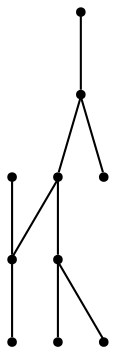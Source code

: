 graph {
  node [shape=point,comment="{\"directed\":false,\"doi\":\"10.1007/978-3-642-18469-7_4\",\"figure\":\"1 (1)\"}"]

  v0 [pos="799.2835552643879,785.5295885555241"]
  v1 [pos="774.8259121871889,864.5422918142303"]
  v2 [pos="747.7410170364187,785.5295885555241"]
  v3 [pos="673.3046262556054,864.5422918142303"]
  v4 [pos="699.4511580086437,785.5295885555241"]
  v5 [pos="646.9703836445411,785.5295885555241"]
  v6 [pos="671.9284829584772,950.1809102608522"]
  v7 [pos="586.2952985734114,864.5422918142303"]
  v8 [pos="604.2476468810212,785.5295885555241"]
  v9 [pos="562.7758916323457,785.5295885555241"]

  v0 -- v1 [id="-1",pos="799.2835552643879,785.5295885555241 774.8259121871889,864.5422918142303 774.8259121871889,864.5422918142303 774.8259121871889,864.5422918142303"]
  v9 -- v7 [id="-2",pos="562.7758916323457,785.5295885555241 586.2952985734114,864.5422918142303 586.2952985734114,864.5422918142303 586.2952985734114,864.5422918142303"]
  v7 -- v8 [id="-3",pos="586.2952985734114,864.5422918142303 604.2476468810212,785.5295885555241 604.2476468810212,785.5295885555241 604.2476468810212,785.5295885555241"]
  v7 -- v6 [id="-4",pos="586.2952985734114,864.5422918142303 671.9284829584772,950.1809102608522 671.9284829584772,950.1809102608522 671.9284829584772,950.1809102608522"]
  v6 -- v1 [id="-5",pos="671.9284829584772,950.1809102608522 774.8259121871889,864.5422918142303 774.8259121871889,864.5422918142303 774.8259121871889,864.5422918142303"]
  v6 -- v3 [id="-6",pos="671.9284829584772,950.1809102608522 673.3046262556054,864.5422918142303 673.3046262556054,864.5422918142303 673.3046262556054,864.5422918142303"]
  v3 -- v5 [id="-7",pos="673.3046262556054,864.5422918142303 646.9703836445411,785.5295885555241 646.9703836445411,785.5295885555241 646.9703836445411,785.5295885555241"]
  v3 -- v4 [id="-8",pos="673.3046262556054,864.5422918142303 699.4511580086437,785.5295885555241 699.4511580086437,785.5295885555241 699.4511580086437,785.5295885555241"]
  v1 -- v2 [id="-9",pos="774.8259121871889,864.5422918142303 747.7410170364187,785.5295885555241 747.7410170364187,785.5295885555241 747.7410170364187,785.5295885555241"]
}
